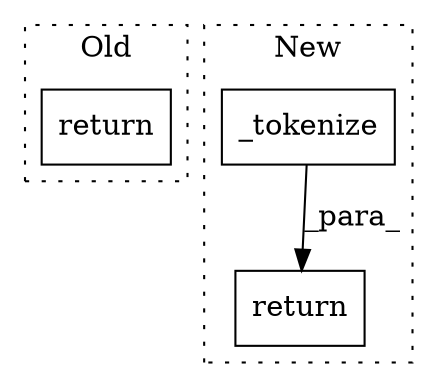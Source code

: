 digraph G {
subgraph cluster0 {
1 [label="return" a="41" s="466" l="7" shape="box"];
label = "Old";
style="dotted";
}
subgraph cluster1 {
2 [label="_tokenize" a="32" s="540,569" l="10,1" shape="box"];
3 [label="return" a="41" s="533" l="7" shape="box"];
label = "New";
style="dotted";
}
2 -> 3 [label="_para_"];
}